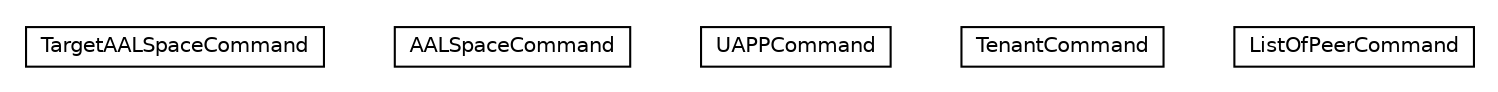 #!/usr/local/bin/dot
#
# Class diagram 
# Generated by UMLGraph version R5_6-24-gf6e263 (http://www.umlgraph.org/)
#

digraph G {
	edge [fontname="Helvetica",fontsize=10,labelfontname="Helvetica",labelfontsize=10];
	node [fontname="Helvetica",fontsize=10,shape=plaintext];
	nodesep=0.25;
	ranksep=0.5;
	// org.universAAL.middleware.shell.universAAL.osgi.TargetAALSpaceCommand
	c523097 [label=<<table title="org.universAAL.middleware.shell.universAAL.osgi.TargetAALSpaceCommand" border="0" cellborder="1" cellspacing="0" cellpadding="2" port="p" href="./TargetAALSpaceCommand.html">
		<tr><td><table border="0" cellspacing="0" cellpadding="1">
<tr><td align="center" balign="center"> TargetAALSpaceCommand </td></tr>
		</table></td></tr>
		</table>>, URL="./TargetAALSpaceCommand.html", fontname="Helvetica", fontcolor="black", fontsize=10.0];
	// org.universAAL.middleware.shell.universAAL.osgi.AALSpaceCommand
	c523098 [label=<<table title="org.universAAL.middleware.shell.universAAL.osgi.AALSpaceCommand" border="0" cellborder="1" cellspacing="0" cellpadding="2" port="p" href="./AALSpaceCommand.html">
		<tr><td><table border="0" cellspacing="0" cellpadding="1">
<tr><td align="center" balign="center"> AALSpaceCommand </td></tr>
		</table></td></tr>
		</table>>, URL="./AALSpaceCommand.html", fontname="Helvetica", fontcolor="black", fontsize=10.0];
	// org.universAAL.middleware.shell.universAAL.osgi.UAPPCommand
	c523099 [label=<<table title="org.universAAL.middleware.shell.universAAL.osgi.UAPPCommand" border="0" cellborder="1" cellspacing="0" cellpadding="2" port="p" href="./UAPPCommand.html">
		<tr><td><table border="0" cellspacing="0" cellpadding="1">
<tr><td align="center" balign="center"> UAPPCommand </td></tr>
		</table></td></tr>
		</table>>, URL="./UAPPCommand.html", fontname="Helvetica", fontcolor="black", fontsize=10.0];
	// org.universAAL.middleware.shell.universAAL.osgi.TenantCommand
	c523100 [label=<<table title="org.universAAL.middleware.shell.universAAL.osgi.TenantCommand" border="0" cellborder="1" cellspacing="0" cellpadding="2" port="p" href="./TenantCommand.html">
		<tr><td><table border="0" cellspacing="0" cellpadding="1">
<tr><td align="center" balign="center"> TenantCommand </td></tr>
		</table></td></tr>
		</table>>, URL="./TenantCommand.html", fontname="Helvetica", fontcolor="black", fontsize=10.0];
	// org.universAAL.middleware.shell.universAAL.osgi.ListOfPeerCommand
	c523101 [label=<<table title="org.universAAL.middleware.shell.universAAL.osgi.ListOfPeerCommand" border="0" cellborder="1" cellspacing="0" cellpadding="2" port="p" href="./ListOfPeerCommand.html">
		<tr><td><table border="0" cellspacing="0" cellpadding="1">
<tr><td align="center" balign="center"> ListOfPeerCommand </td></tr>
		</table></td></tr>
		</table>>, URL="./ListOfPeerCommand.html", fontname="Helvetica", fontcolor="black", fontsize=10.0];
}

